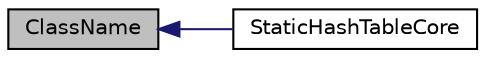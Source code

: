 digraph "ClassName"
{
  bgcolor="transparent";
  edge [fontname="Helvetica",fontsize="10",labelfontname="Helvetica",labelfontsize="10"];
  node [fontname="Helvetica",fontsize="10",shape=record];
  rankdir="LR";
  Node1 [label="ClassName",height=0.2,width=0.4,color="black", fillcolor="grey75", style="filled", fontcolor="black"];
  Node1 -> Node2 [dir="back",color="midnightblue",fontsize="10",style="solid",fontname="Helvetica"];
  Node2 [label="StaticHashTableCore",height=0.2,width=0.4,color="black",URL="$a02443.html#acd11d15e01b4b2f6e83a1e775866043f",tooltip="Construct null. "];
}
